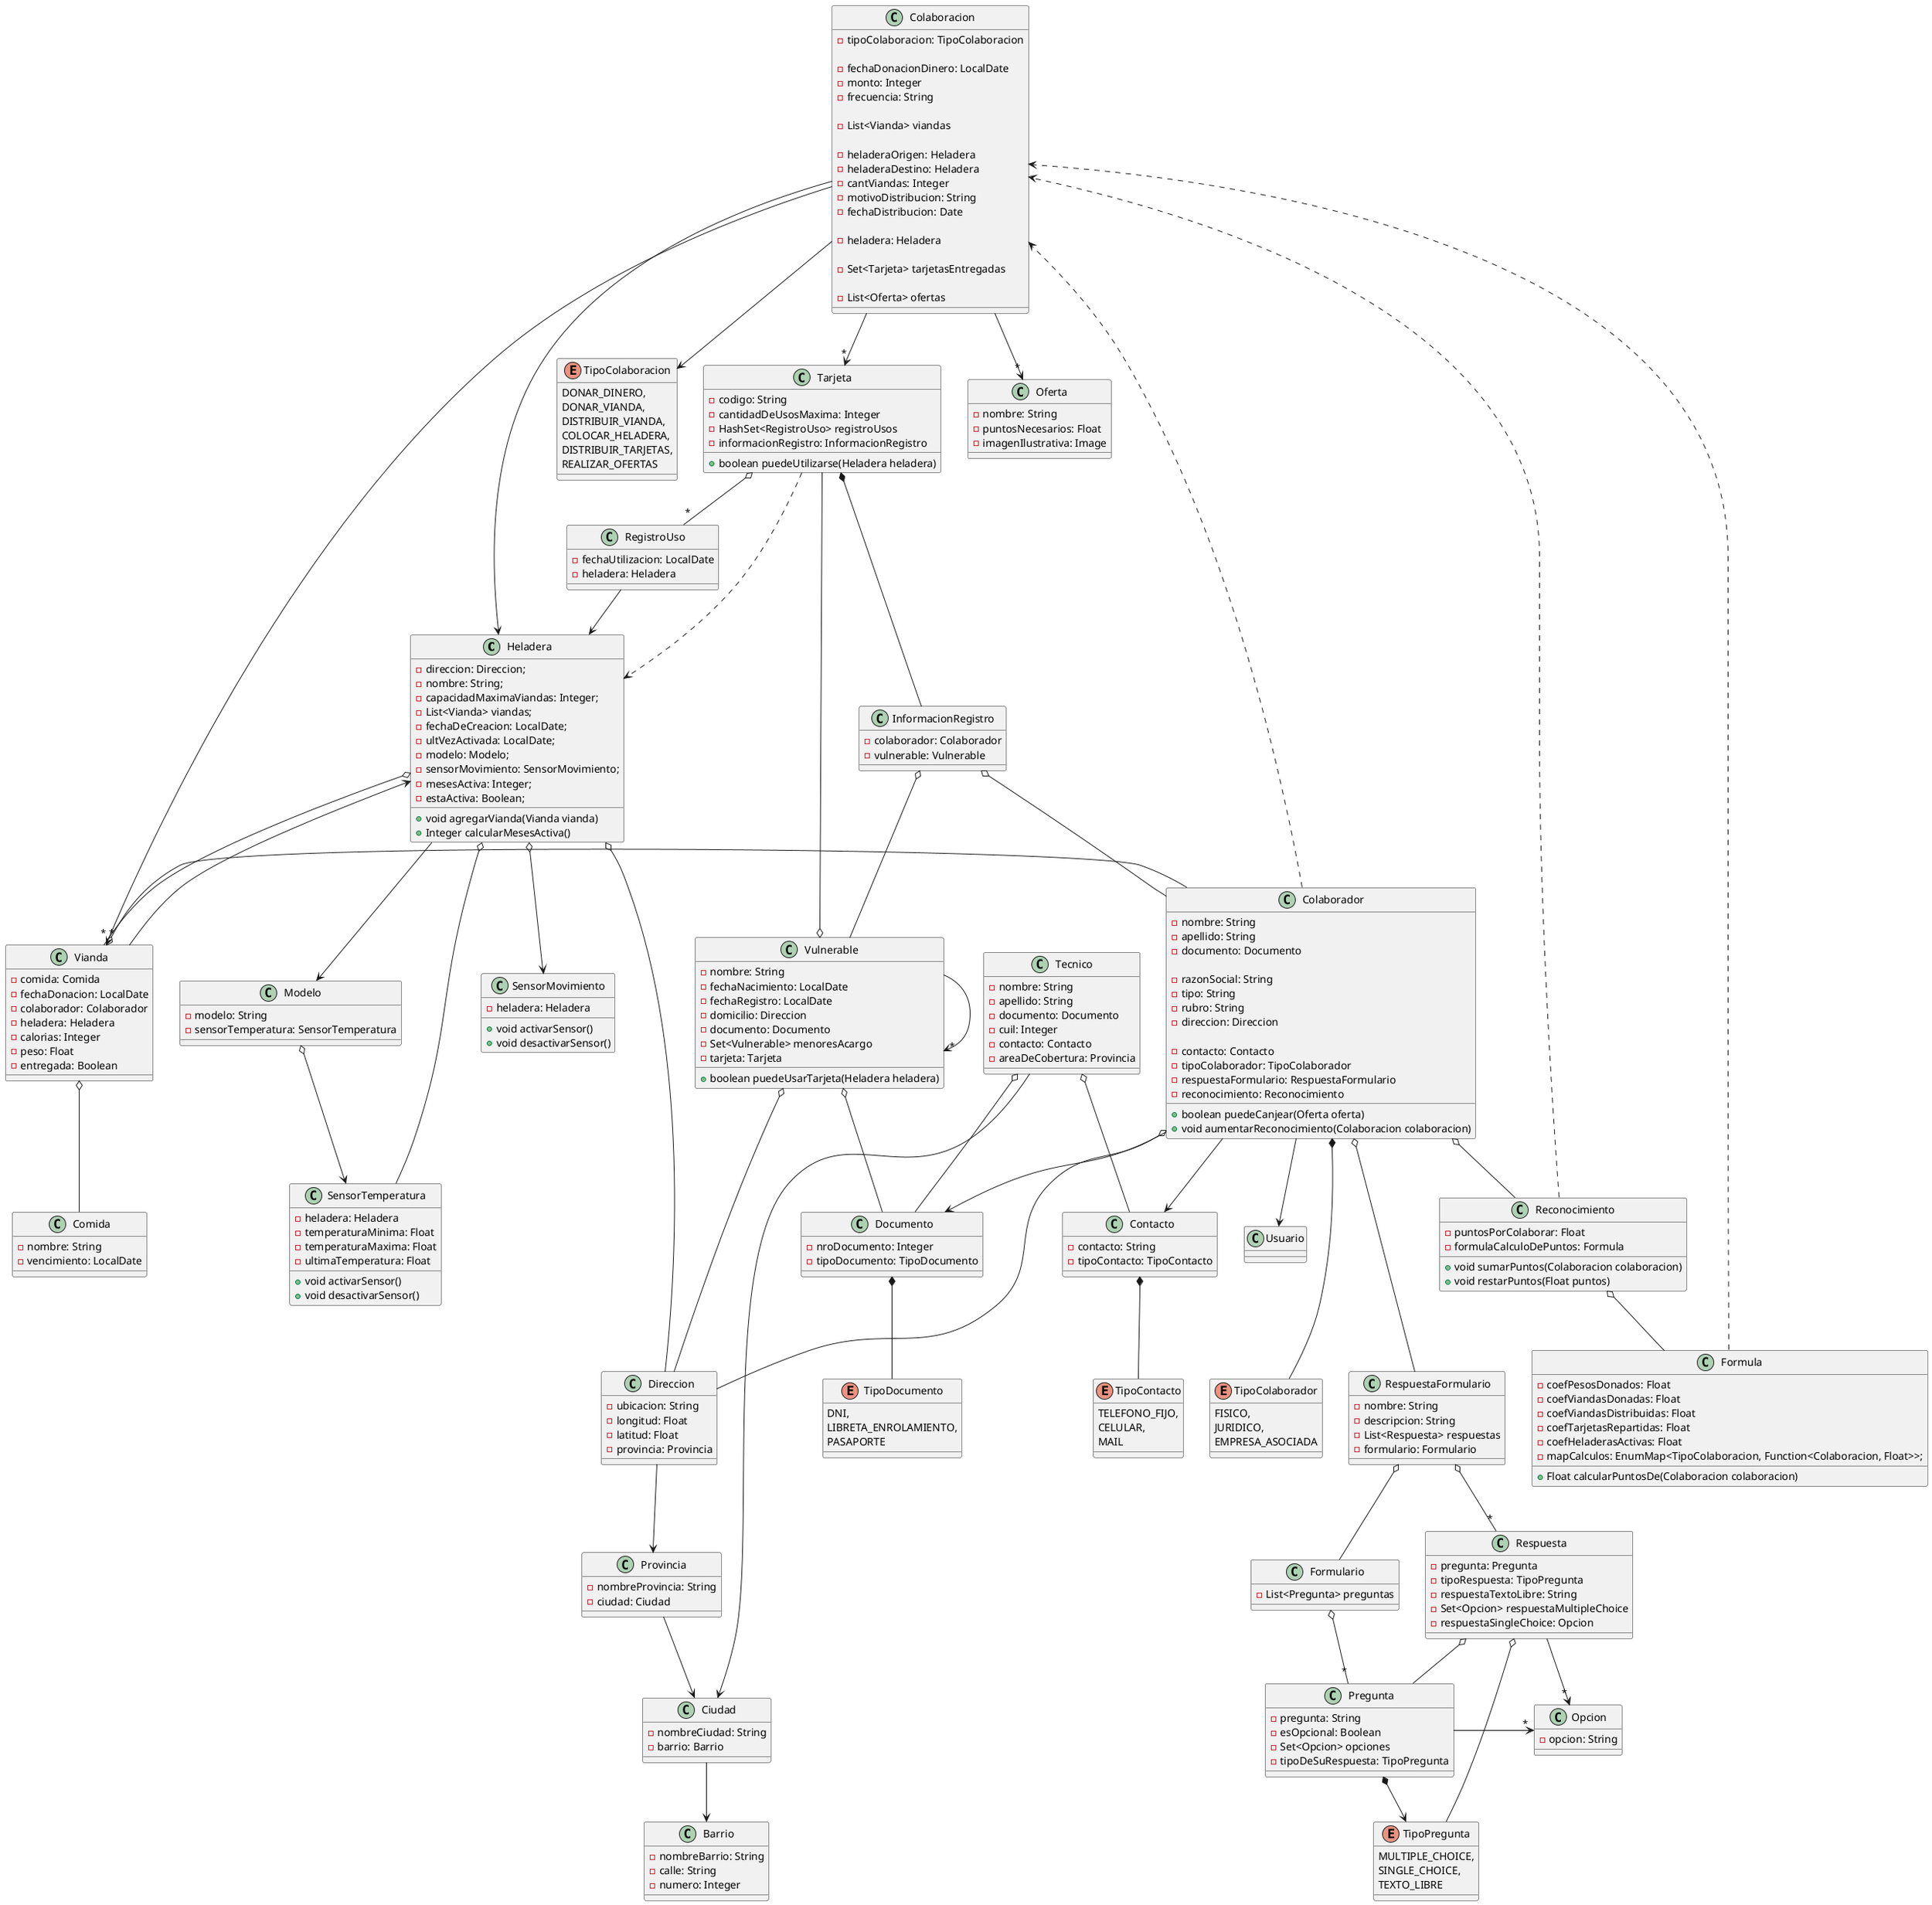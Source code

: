 @startuml
'========================================== Clases de la entrega 1 ============================================='

class Heladera {
    -direccion: Direccion;
    -nombre: String;
    -capacidadMaximaViandas: Integer;
    -List<Vianda> viandas;
    -fechaDeCreacion: LocalDate;
    -ultVezActivada: LocalDate;
    -modelo: Modelo;
    -sensorMovimiento: SensorMovimiento;
    -mesesActiva: Integer;
    -estaActiva: Boolean;

    +void agregarVianda(Vianda vianda)
    +Integer calcularMesesActiva()
}

class Direccion {
    -ubicacion: String
    -longitud: Float
    -latitud: Float
    -provincia: Provincia
}

class Provincia {
    -nombreProvincia: String
    -ciudad: Ciudad
}

class Ciudad {
    -nombreCiudad: String
    -barrio: Barrio
}

class Barrio {
    -nombreBarrio: String
    -calle: String
    -numero: Integer
}

class Vianda {
    -comida: Comida
    -fechaDonacion: LocalDate
    -colaborador: Colaborador
    -heladera: Heladera
    -calorias: Integer
    -peso: Float
    -entregada: Boolean
}

class Comida {
    -nombre: String
    -vencimiento: LocalDate
}

class Vulnerable {
    -nombre: String
    -fechaNacimiento: LocalDate
    -fechaRegistro: LocalDate
    -domicilio: Direccion
    -documento: Documento
    -Set<Vulnerable> menoresAcargo
    -tarjeta: Tarjeta

    +boolean puedeUsarTarjeta(Heladera heladera)
}

class Colaborador{
    'De Persona Fisica'
    -nombre: String
    -apellido: String
    -documento: Documento

    'De Persona Juridica'
    -razonSocial: String
    -tipo: String
    -rubro: String
    -direccion: Direccion

    -contacto: Contacto
    -tipoColaborador: TipoColaborador
    -respuestaFormulario: RespuestaFormulario
    -reconocimiento: Reconocimiento

    +boolean puedeCanjear(Oferta oferta)
    +void aumentarReconocimiento(Colaboracion colaboracion)
}

enum TipoColaborador {
    FISICO,
    JURIDICO,
    EMPRESA_ASOCIADA
}

class Formulario {
    -List<Pregunta> preguntas
}

class RespuestaFormulario {
    -nombre: String
    -descripcion: String
    -List<Respuesta> respuestas
    -formulario: Formulario
}

class Pregunta {
    -pregunta: String
    -esOpcional: Boolean
    -Set<Opcion> opciones
    -tipoDeSuRespuesta: TipoPregunta
}

class Respuesta {
    -pregunta: Pregunta
    -tipoRespuesta: TipoPregunta
    -respuestaTextoLibre: String
    -Set<Opcion> respuestaMultipleChoice
    -respuestaSingleChoice: Opcion
}

class Opcion {
    -opcion: String
}

enum TipoPregunta {
    MULTIPLE_CHOICE,
    SINGLE_CHOICE,
    TEXTO_LIBRE
}

class Colaboracion {
    -tipoColaboracion: TipoColaboracion

    'DONAR_DINERO'
    -fechaDonacionDinero: LocalDate
    -monto: Integer
    -frecuencia: String

    'DONAR_VIANDA'
    -List<Vianda> viandas

    'DISTRIBUIR_VIANDA'
    -heladeraOrigen: Heladera
    -heladeraDestino: Heladera
    -cantViandas: Integer
    -motivoDistribucion: String
    -fechaDistribucion: Date

    'COLOCAR_HELADERA'
    -heladera: Heladera

    'DISTRIBUIR_TARJETAS'
    -Set<Tarjeta> tarjetasEntregadas

    'REALIZAR_OFERTAS'
    -List<Oferta> ofertas

}

enum TipoColaboracion {
    DONAR_DINERO,
    DONAR_VIANDA,
    DISTRIBUIR_VIANDA,
    COLOCAR_HELADERA,
    DISTRIBUIR_TARJETAS,
    REALIZAR_OFERTAS
}

'========================================== Clases de la entrega 2 ============================================='

class Modelo{
    -modelo: String
    -sensorTemperatura: SensorTemperatura
}

class SensorTemperatura {
    -heladera: Heladera
    -temperaturaMinima: Float
    -temperaturaMaxima: Float
    -ultimaTemperatura: Float

    +void activarSensor()
    +void desactivarSensor()
}

class SensorMovimiento {
    -heladera: Heladera

    +void activarSensor()
    +void desactivarSensor()
}

class Reconocimiento {
    -puntosPorColaborar: Float
    -formulaCalculoDePuntos: Formula

    +void sumarPuntos(Colaboracion colaboracion)
    +void restarPuntos(Float puntos)
}

class Formula {
    -coefPesosDonados: Float
    -coefViandasDonadas: Float
    -coefViandasDistribuidas: Float
    -coefTarjetasRepartidas: Float
    -coefHeladerasActivas: Float
    -mapCalculos: EnumMap<TipoColaboracion, Function<Colaboracion, Float>>;

    +Float calcularPuntosDe(Colaboracion colaboracion)
}

class Tarjeta {
    -codigo: String
    -cantidadDeUsosMaxima: Integer
    -HashSet<RegistroUso> registroUsos
    -informacionRegistro: InformacionRegistro

    +boolean puedeUtilizarse(Heladera heladera)
}

class RegistroUso {
    -fechaUtilizacion: LocalDate
    -heladera: Heladera
}

class InformacionRegistro {
    -colaborador: Colaborador
    -vulnerable: Vulnerable
}

class Tecnico {
    -nombre: String
    -apellido: String
    -documento: Documento
    -cuil: Integer
    -contacto: Contacto
    -areaDeCobertura: Provincia
}

enum TipoDocumento {
    DNI,
    LIBRETA_ENROLAMIENTO,
    PASAPORTE
}

class Oferta {
    -nombre: String
    -puntosNecesarios: Float
    -imagenIlustrativa: Image
}

class Documento {
    -nroDocumento: Integer
    -tipoDocumento: TipoDocumento
}

class Contacto {
    -contacto: String
    -tipoContacto: TipoContacto
}

enum TipoContacto {
    TELEFONO_FIJO,
    CELULAR,
    MAIL
}
'================================================== Relaciones ================================================'

Heladera o--"*" Vianda
Vianda --> Heladera
Colaboracion --> TipoColaboracion
Colaboracion --->"*" Vianda
Colaboracion -> Heladera
Vulnerable ->"*" Vulnerable
Heladera o-- Direccion
Colaborador o--- Direccion
Vianda o-- Comida
Vianda o- Colaborador
Formulario o--"*" Pregunta
RespuestaFormulario o--"*" Respuesta
RespuestaFormulario o-- Formulario
Colaborador o--- RespuestaFormulario
Respuesta -->"*" Opcion
Respuesta o-- Pregunta
Pregunta ->"*" Opcion
Pregunta *--> TipoPregunta
Respuesta o-- TipoPregunta
Direccion --> Provincia
Provincia --> Ciudad
Ciudad --> Barrio
Vulnerable o-- Direccion
Vulnerable o-- Documento
Tecnico o-- Documento
Vulnerable o-- Tarjeta
Tarjeta o--"*" RegistroUso
Tarjeta *-- InformacionRegistro
InformacionRegistro o-- Colaborador
InformacionRegistro o-- Vulnerable
Reconocimiento o-- Formula
Formula ..> Colaboracion
Heladera --> Modelo
Colaborador *--- TipoColaborador
Heladera o--> SensorMovimiento
Colaboracion -->"*" Tarjeta
Modelo o--> SensorTemperatura
Tarjeta ..> Heladera
Heladera o-- SensorTemperatura
Tecnico o-- Contacto
Contacto *-- TipoContacto
Documento *-- TipoDocumento
Tecnico --> Ciudad
RegistroUso --> Heladera
Colaborador o-- Reconocimiento
Reconocimiento ..> Colaboracion
Colaborador ..> Colaboracion
Colaborador --> Contacto
Colaboracion -->"*" Oferta
Colaborador --> Usuario
Colaborador --> Documento

@enduml